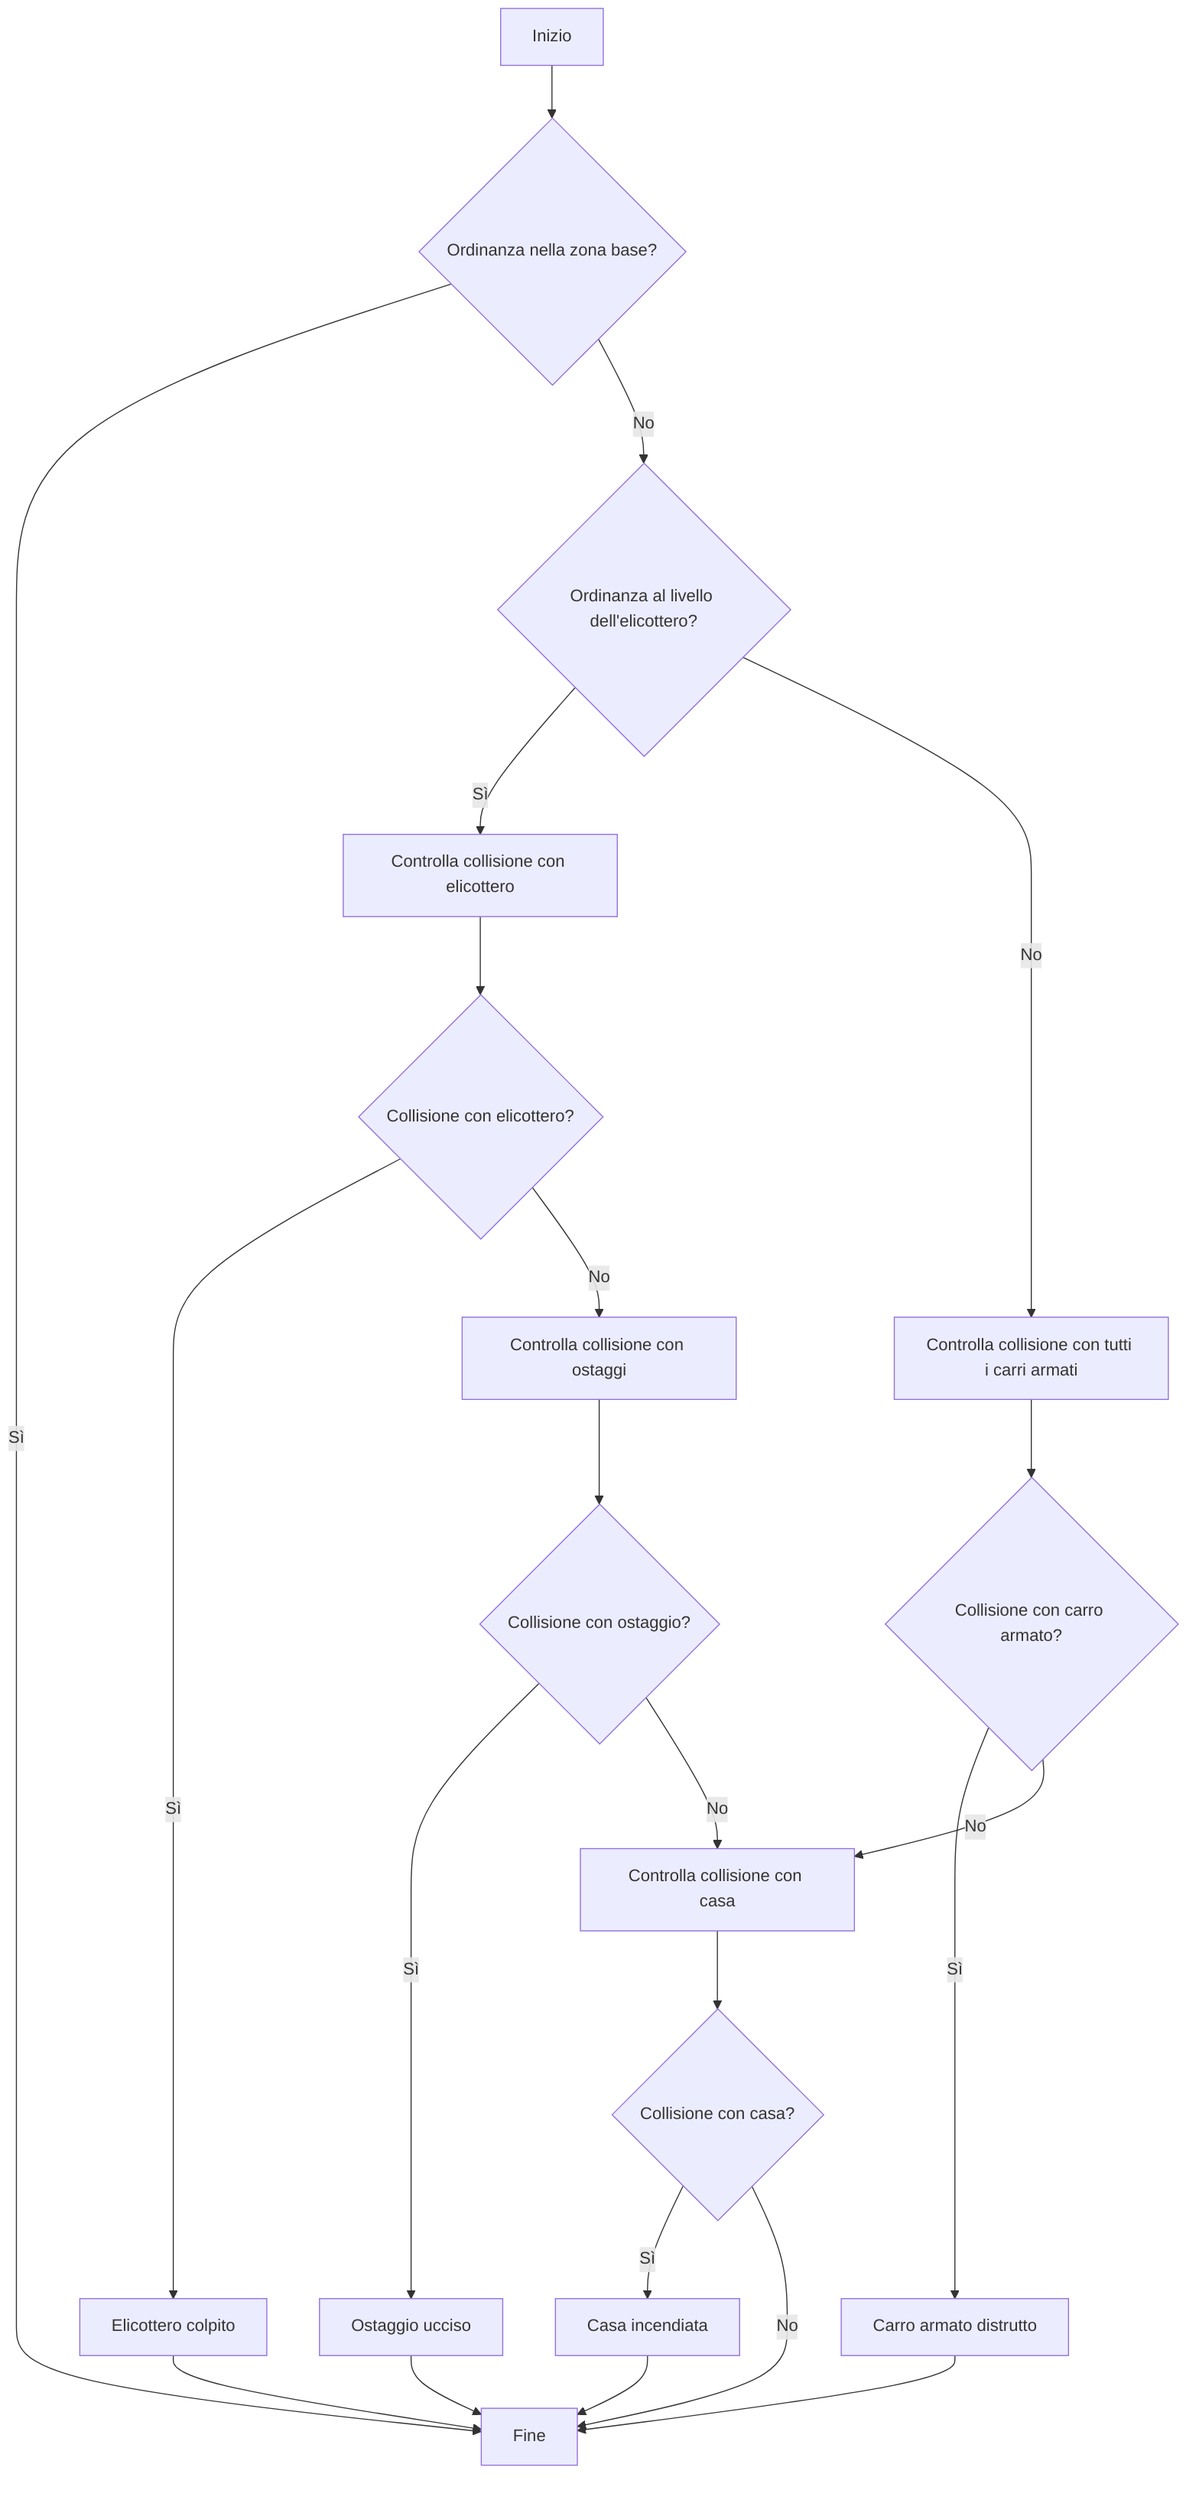 graph TD
    A[Inizio] --> B{Ordinanza nella zona base?}
    B -->|Sì| C[Fine]
    B -->|No| D{Ordinanza al livello dell'elicottero?}
    D -->|Sì| E[Controlla collisione con elicottero]
    D -->|No| F[Controlla collisione con tutti i carri armati]
    E --> G{Collisione con elicottero?}
    G -->|Sì| H[Elicottero colpito]
    G -->|No| I[Controlla collisione con ostaggi]
    F --> J{Collisione con carro armato?}
    J -->|Sì| K[Carro armato distrutto]
    J -->|No| L[Controlla collisione con casa]
    I --> M{Collisione con ostaggio?}
    M -->|Sì| N[Ostaggio ucciso]
    M -->|No| L
    L --> O{Collisione con casa?}
    O -->|Sì| P[Casa incendiata]
    O -->|No| C
    H --> C
    K --> C
    N --> C
    P --> C